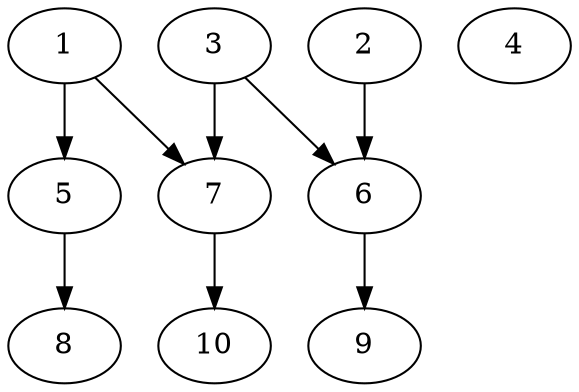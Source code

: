 // DAG automatically generated by daggen at Thu Oct  3 13:58:04 2019
// ./daggen --dot -n 10 --ccr 0.5 --fat 0.5 --regular 0.5 --density 0.6 --mindata 5242880 --maxdata 52428800 
digraph G {
  1 [size="103729152", alpha="0.14", expect_size="51864576"] 
  1 -> 5 [size ="51864576"]
  1 -> 7 [size ="51864576"]
  2 [size="31006720", alpha="0.17", expect_size="15503360"] 
  2 -> 6 [size ="15503360"]
  3 [size="80752640", alpha="0.06", expect_size="40376320"] 
  3 -> 6 [size ="40376320"]
  3 -> 7 [size ="40376320"]
  4 [size="102969344", alpha="0.15", expect_size="51484672"] 
  5 [size="31899648", alpha="0.02", expect_size="15949824"] 
  5 -> 8 [size ="15949824"]
  6 [size="62851072", alpha="0.00", expect_size="31425536"] 
  6 -> 9 [size ="31425536"]
  7 [size="96104448", alpha="0.01", expect_size="48052224"] 
  7 -> 10 [size ="48052224"]
  8 [size="56078336", alpha="0.14", expect_size="28039168"] 
  9 [size="90138624", alpha="0.18", expect_size="45069312"] 
  10 [size="94928896", alpha="0.09", expect_size="47464448"] 
}

